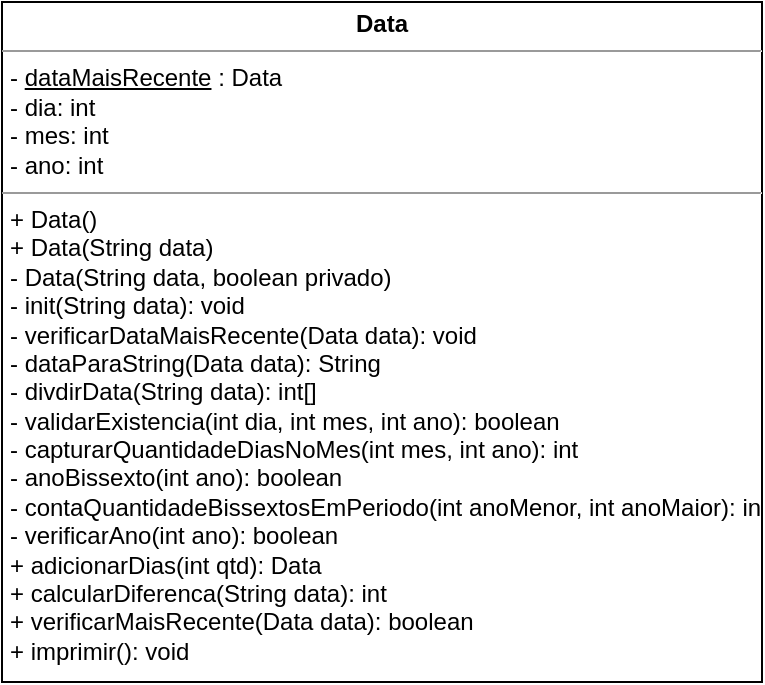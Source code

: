 <mxfile version="14.4.3" type="google"><diagram id="dItMbNxBpEyyIaws7j9V" name="Page-1"><mxGraphModel dx="593" dy="313" grid="1" gridSize="10" guides="1" tooltips="1" connect="1" arrows="1" fold="1" page="1" pageScale="1" pageWidth="827" pageHeight="1169" math="0" shadow="0"><root><mxCell id="0"/><mxCell id="1" parent="0"/><mxCell id="ElhFf7vdnxG3pJDuhUzi-1" value="&lt;p style=&quot;margin: 0px ; margin-top: 4px ; text-align: center&quot;&gt;&lt;b&gt;Data&lt;/b&gt;&lt;/p&gt;&lt;hr size=&quot;1&quot;&gt;&lt;p style=&quot;margin: 0px ; margin-left: 4px&quot;&gt;- &lt;u&gt;dataMaisRecente&lt;/u&gt;&amp;nbsp;: Data&lt;br&gt;- dia: int&lt;/p&gt;&lt;p style=&quot;margin: 0px 0px 0px 4px&quot;&gt;- mes: int&lt;/p&gt;&lt;p style=&quot;margin: 0px 0px 0px 4px&quot;&gt;- ano: int&lt;/p&gt;&lt;hr size=&quot;1&quot;&gt;&lt;p style=&quot;margin: 0px ; margin-left: 4px&quot;&gt;&lt;span&gt;+ Data()&lt;/span&gt;&lt;br&gt;&lt;/p&gt;&lt;p style=&quot;margin: 0px ; margin-left: 4px&quot;&gt;+ Data(String data)&lt;/p&gt;&lt;p style=&quot;margin: 0px 0px 0px 4px&quot;&gt;- Data(String data, boolean privado)&lt;/p&gt;&lt;p style=&quot;margin: 0px 0px 0px 4px&quot;&gt;- init(String data): void&lt;/p&gt;&lt;p style=&quot;margin: 0px 0px 0px 4px&quot;&gt;- verificarDataMaisRecente(Data data): void&lt;/p&gt;&lt;p style=&quot;margin: 0px 0px 0px 4px&quot;&gt;-&amp;nbsp;dataParaString(Data data): String&lt;/p&gt;&lt;p style=&quot;margin: 0px 0px 0px 4px&quot;&gt;&lt;span&gt;- divdirData(String data): int[]&lt;/span&gt;&lt;/p&gt;&lt;p style=&quot;margin: 0px 0px 0px 4px&quot;&gt;- validarExistencia(int dia, int mes, int ano): boolean&lt;/p&gt;&lt;p style=&quot;margin: 0px 0px 0px 4px&quot;&gt;- capturarQuantidadeDiasNoMes(int mes, int ano): int&lt;/p&gt;&lt;p style=&quot;margin: 0px 0px 0px 4px&quot;&gt;- anoBissexto(int ano): boolean&lt;br&gt;&lt;/p&gt;&lt;p style=&quot;margin: 0px 0px 0px 4px&quot;&gt;- contaQuantidadeBissextosEmPeriodo(int anoMenor, int anoMaior): int&lt;/p&gt;&lt;p style=&quot;margin: 0px 0px 0px 4px&quot;&gt;- verificarAno(int ano): boolean&lt;br&gt;&lt;/p&gt;&lt;p style=&quot;margin: 0px 0px 0px 4px&quot;&gt;+ adicionarDias(int qtd): Data&lt;br&gt;&lt;/p&gt;&lt;p style=&quot;margin: 0px 0px 0px 4px&quot;&gt;+ calcularDiferenca(String data): int&lt;br&gt;&lt;/p&gt;&lt;p style=&quot;margin: 0px 0px 0px 4px&quot;&gt;+ verificarMaisRecente(Data data): boolean&lt;br&gt;&lt;/p&gt;&lt;p style=&quot;margin: 0px 0px 0px 4px&quot;&gt;&lt;span&gt;+ imprimir(): void&lt;/span&gt;&lt;br&gt;&lt;/p&gt;" style="verticalAlign=top;align=left;overflow=fill;fontSize=12;fontFamily=Helvetica;html=1;" parent="1" vertex="1"><mxGeometry x="260" y="10" width="380" height="340" as="geometry"/></mxCell></root></mxGraphModel></diagram></mxfile>